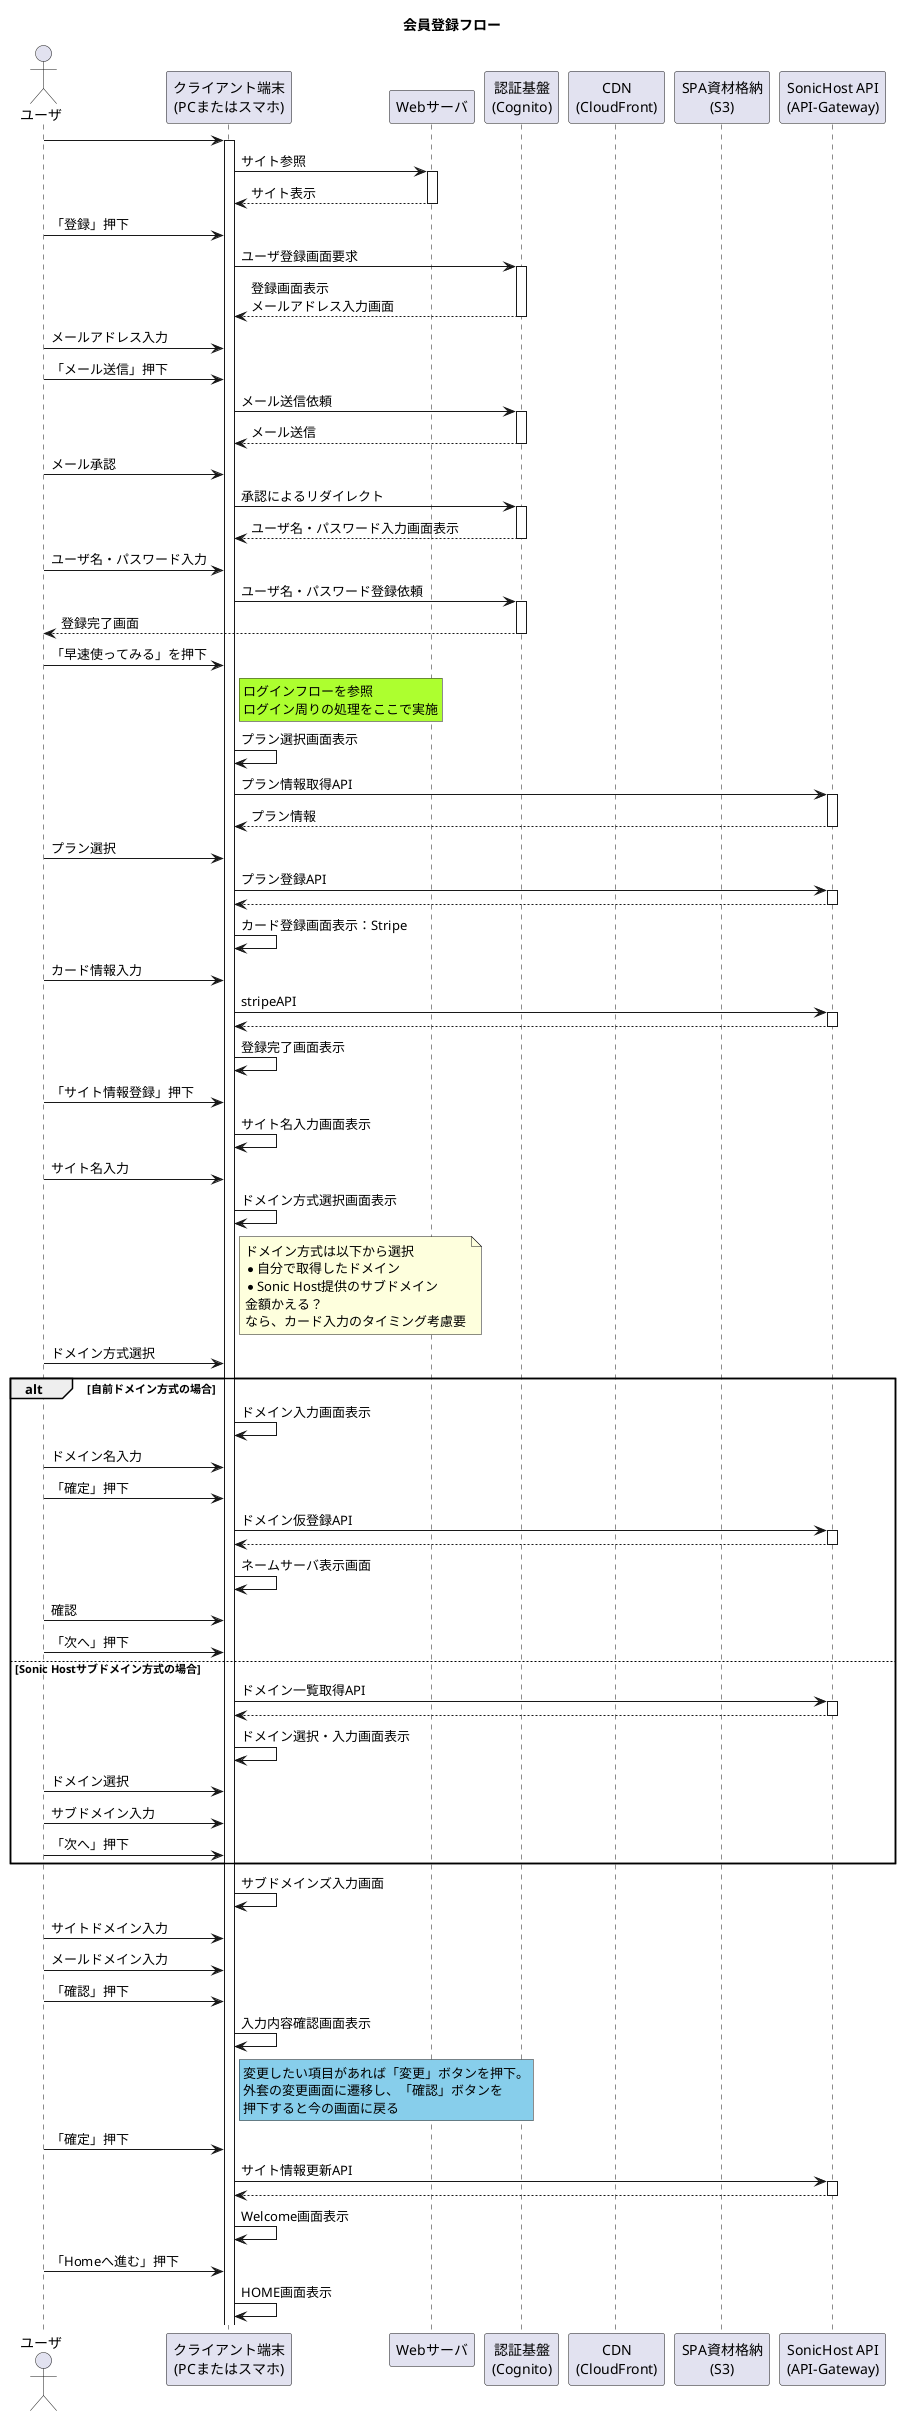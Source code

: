 @startuml  会員登録フロー
title 会員登録フロー

' アクター定義
actor "ユーザ" as user
participant "クライアント端末\n(PCまたはスマホ)" as device
participant "Webサーバ" as site
participant "認証基盤\n(Cognito)" as cognito
participant "CDN\n(CloudFront)" as cdn
participant "SPA資材格納\n(S3)" as spa
participant "SonicHost API\n(API-Gateway)" as api


' シーケンス
' Webサイト編
user -> device ++ 
device -> site ++ : サイト参照
device <-- site -- : サイト表示
user -> device : 「登録」押下

' Cognito登録編（ユーザ登録）
device -> cognito ++ : ユーザ登録画面要求
device <-- cognito -- : 登録画面表示\nメールアドレス入力画面
user -> device : メールアドレス入力
user -> device : 「メール送信」押下
device -> cognito ++ : メール送信依頼
device <-- cognito -- : メール送信
user -> device : メール承認
device -> cognito ++ : 承認によるリダイレクト
device <-- cognito -- : ユーザ名・パスワード入力画面表示
user -> device :ユーザ名・パスワード入力
device -> cognito ++ : ユーザ名・パスワード登録依頼
user <-- cognito -- : 登録完了画面
user -> device : 「早速使ってみる」を押下

rnote right of device #GreenYellow
    ログインフローを参照
    ログイン周りの処理をここで実施
end note

device -> device : プラン選択画面表示
device -> api ++ : プラン情報取得API
device <-- api -- : プラン情報
user -> device : プラン選択
device -> api ++ : プラン登録API
device <-- api -- 
device -> device : カード登録画面表示：Stripe
user -> device : カード情報入力
device -> api ++ : stripeAPI
device <-- api -- 
device -> device : 登録完了画面表示
user -> device : 「サイト情報登録」押下
device -> device : サイト名入力画面表示
user -> device : サイト名入力
device -> device : ドメイン方式選択画面表示
note right of device 
    ドメイン方式は以下から選択
    * 自分で取得したドメイン
    * Sonic Host提供のサブドメイン
    金額かえる？
    なら、カード入力のタイミング考慮要
end note
user -> device : ドメイン方式選択
alt 自前ドメイン方式の場合
    device -> device :ドメイン入力画面表示
    user -> device : ドメイン名入力
    user -> device : 「確定」押下
    device -> api ++ : ドメイン仮登録API
    device <-- api -- 
    device -> device : ネームサーバ表示画面
    user -> device : 確認
    user -> device : 「次へ」押下
else Sonic Hostサブドメイン方式の場合
    device -> api ++ : ドメイン一覧取得API
    device <-- api -- 
    device -> device : ドメイン選択・入力画面表示
    user -> device : ドメイン選択
    user -> device : サブドメイン入力
    user -> device : 「次へ」押下
end 
device -> device : サブドメインズ入力画面
user -> device : サイトドメイン入力
user -> device : メールドメイン入力
user -> device : 「確認」押下
device -> device : 入力内容確認画面表示
rnote right of device #SkyBlue
    変更したい項目があれば「変更」ボタンを押下。
    外套の変更画面に遷移し、「確認」ボタンを
    押下すると今の画面に戻る
end note
user -> device : 「確定」押下
device -> api ++ : サイト情報更新API
device <-- api -- 
device -> device : Welcome画面表示
user -> device : 「Homeへ進む」押下
device -> device : HOME画面表示

@enduml